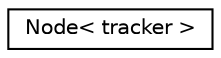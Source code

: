 digraph "Graphical Class Hierarchy"
{
  edge [fontname="Helvetica",fontsize="10",labelfontname="Helvetica",labelfontsize="10"];
  node [fontname="Helvetica",fontsize="10",shape=record];
  rankdir="LR";
  Node1 [label="Node\< tracker \>",height=0.2,width=0.4,color="black", fillcolor="white", style="filled",URL="$class_node.html"];
}
